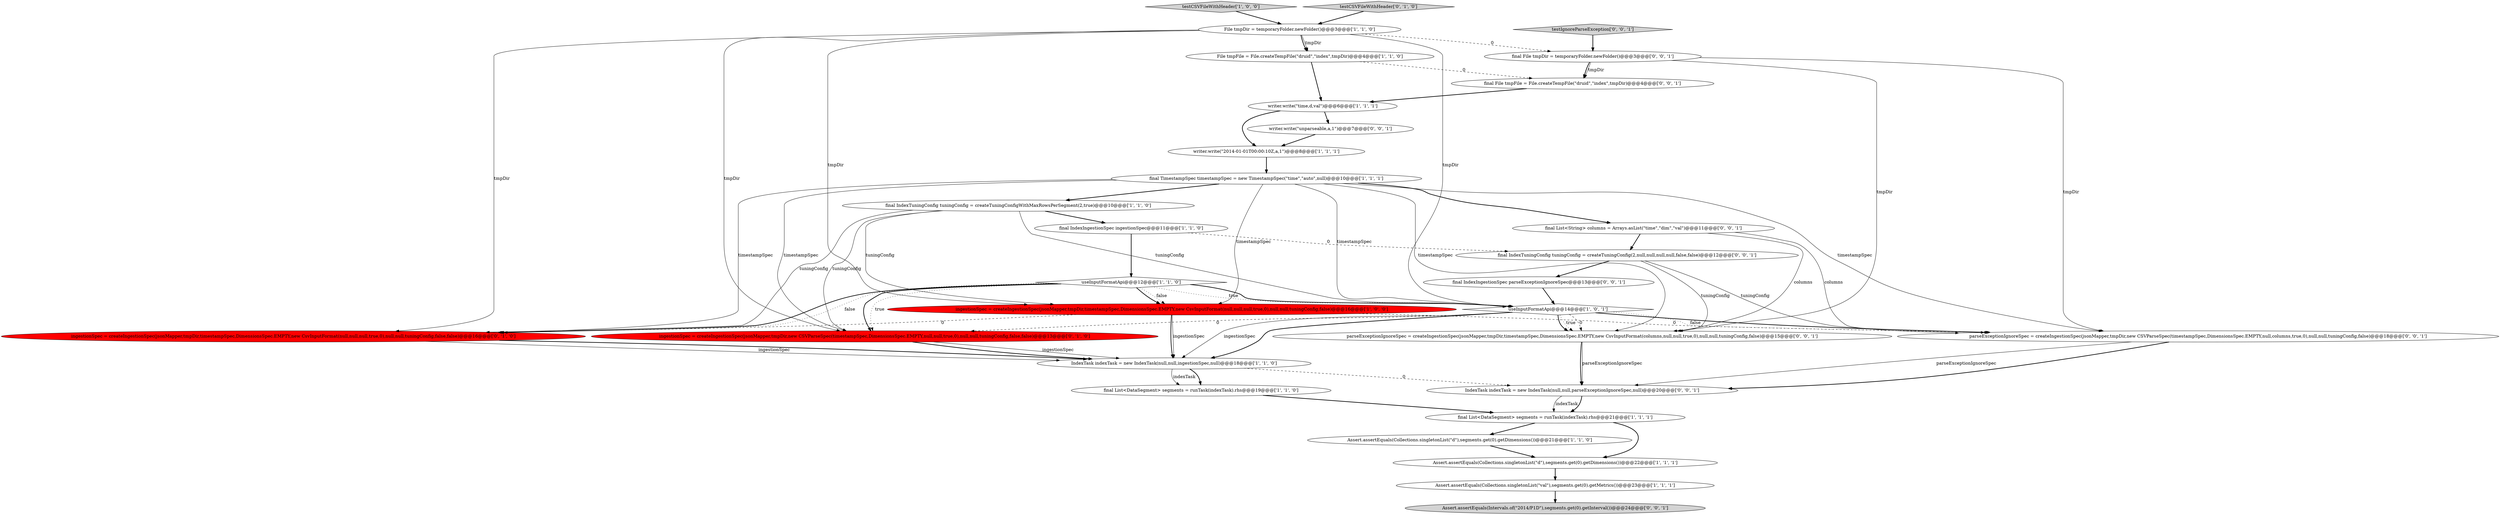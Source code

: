 digraph {
1 [style = filled, label = "ingestionSpec = createIngestionSpec(jsonMapper,tmpDir,timestampSpec,DimensionsSpec.EMPTY,new CsvInputFormat(null,null,null,true,0),null,null,tuningConfig,false)@@@16@@@['1', '0', '0']", fillcolor = red, shape = ellipse image = "AAA1AAABBB1BBB"];
26 [style = filled, label = "final File tmpFile = File.createTempFile(\"druid\",\"index\",tmpDir)@@@4@@@['0', '0', '1']", fillcolor = white, shape = ellipse image = "AAA0AAABBB3BBB"];
4 [style = filled, label = "Assert.assertEquals(Collections.singletonList(\"val\"),segments.get(0).getMetrics())@@@23@@@['1', '1', '1']", fillcolor = white, shape = ellipse image = "AAA0AAABBB1BBB"];
7 [style = filled, label = "Assert.assertEquals(Collections.singletonList(\"d\"),segments.get(0).getDimensions())@@@22@@@['1', '1', '1']", fillcolor = white, shape = ellipse image = "AAA0AAABBB1BBB"];
12 [style = filled, label = "useInputFormatApi@@@14@@@['1', '0', '1']", fillcolor = white, shape = diamond image = "AAA0AAABBB1BBB"];
8 [style = filled, label = "File tmpDir = temporaryFolder.newFolder()@@@3@@@['1', '1', '0']", fillcolor = white, shape = ellipse image = "AAA0AAABBB1BBB"];
3 [style = filled, label = "final IndexIngestionSpec ingestionSpec@@@11@@@['1', '1', '0']", fillcolor = white, shape = ellipse image = "AAA0AAABBB1BBB"];
17 [style = filled, label = "ingestionSpec = createIngestionSpec(jsonMapper,tmpDir,timestampSpec,DimensionsSpec.EMPTY,new CsvInputFormat(null,null,null,true,0),null,null,tuningConfig,false,false)@@@16@@@['0', '1', '0']", fillcolor = red, shape = ellipse image = "AAA1AAABBB2BBB"];
9 [style = filled, label = "writer.write(\"2014-01-01T00:00:10Z,a,1\")@@@8@@@['1', '1', '1']", fillcolor = white, shape = ellipse image = "AAA0AAABBB1BBB"];
19 [style = filled, label = "ingestionSpec = createIngestionSpec(jsonMapper,tmpDir,new CSVParseSpec(timestampSpec,DimensionsSpec.EMPTY,null,null,true,0),null,null,tuningConfig,false,false)@@@13@@@['0', '1', '0']", fillcolor = red, shape = ellipse image = "AAA1AAABBB2BBB"];
28 [style = filled, label = "parseExceptionIgnoreSpec = createIngestionSpec(jsonMapper,tmpDir,new CSVParseSpec(timestampSpec,DimensionsSpec.EMPTY,null,columns,true,0),null,null,tuningConfig,false)@@@18@@@['0', '0', '1']", fillcolor = white, shape = ellipse image = "AAA0AAABBB3BBB"];
21 [style = filled, label = "final File tmpDir = temporaryFolder.newFolder()@@@3@@@['0', '0', '1']", fillcolor = white, shape = ellipse image = "AAA0AAABBB3BBB"];
30 [style = filled, label = "testIgnoreParseException['0', '0', '1']", fillcolor = lightgray, shape = diamond image = "AAA0AAABBB3BBB"];
15 [style = filled, label = "writer.write(\"time,d,val\")@@@6@@@['1', '1', '1']", fillcolor = white, shape = ellipse image = "AAA0AAABBB1BBB"];
2 [style = filled, label = "final List<DataSegment> segments = runTask(indexTask).rhs@@@19@@@['1', '1', '0']", fillcolor = white, shape = ellipse image = "AAA0AAABBB1BBB"];
25 [style = filled, label = "Assert.assertEquals(Intervals.of(\"2014/P1D\"),segments.get(0).getInterval())@@@24@@@['0', '0', '1']", fillcolor = lightgray, shape = ellipse image = "AAA0AAABBB3BBB"];
24 [style = filled, label = "final IndexIngestionSpec parseExceptionIgnoreSpec@@@13@@@['0', '0', '1']", fillcolor = white, shape = ellipse image = "AAA0AAABBB3BBB"];
23 [style = filled, label = "IndexTask indexTask = new IndexTask(null,null,parseExceptionIgnoreSpec,null)@@@20@@@['0', '0', '1']", fillcolor = white, shape = ellipse image = "AAA0AAABBB3BBB"];
0 [style = filled, label = "File tmpFile = File.createTempFile(\"druid\",\"index\",tmpDir)@@@4@@@['1', '1', '0']", fillcolor = white, shape = ellipse image = "AAA0AAABBB1BBB"];
14 [style = filled, label = "final TimestampSpec timestampSpec = new TimestampSpec(\"time\",\"auto\",null)@@@10@@@['1', '1', '1']", fillcolor = white, shape = ellipse image = "AAA0AAABBB1BBB"];
16 [style = filled, label = "IndexTask indexTask = new IndexTask(null,null,ingestionSpec,null)@@@18@@@['1', '1', '0']", fillcolor = white, shape = ellipse image = "AAA0AAABBB1BBB"];
10 [style = filled, label = "testCSVFileWithHeader['1', '0', '0']", fillcolor = lightgray, shape = diamond image = "AAA0AAABBB1BBB"];
18 [style = filled, label = "testCSVFileWithHeader['0', '1', '0']", fillcolor = lightgray, shape = diamond image = "AAA0AAABBB2BBB"];
11 [style = filled, label = "final IndexTuningConfig tuningConfig = createTuningConfigWithMaxRowsPerSegment(2,true)@@@10@@@['1', '1', '0']", fillcolor = white, shape = ellipse image = "AAA0AAABBB1BBB"];
27 [style = filled, label = "final List<String> columns = Arrays.asList(\"time\",\"dim\",\"val\")@@@11@@@['0', '0', '1']", fillcolor = white, shape = ellipse image = "AAA0AAABBB3BBB"];
29 [style = filled, label = "final IndexTuningConfig tuningConfig = createTuningConfig(2,null,null,null,null,false,false)@@@12@@@['0', '0', '1']", fillcolor = white, shape = ellipse image = "AAA0AAABBB3BBB"];
20 [style = filled, label = "parseExceptionIgnoreSpec = createIngestionSpec(jsonMapper,tmpDir,timestampSpec,DimensionsSpec.EMPTY,new CsvInputFormat(columns,null,null,true,0),null,null,tuningConfig,false)@@@15@@@['0', '0', '1']", fillcolor = white, shape = ellipse image = "AAA0AAABBB3BBB"];
6 [style = filled, label = "useInputFormatApi@@@12@@@['1', '1', '0']", fillcolor = white, shape = diamond image = "AAA0AAABBB1BBB"];
22 [style = filled, label = "writer.write(\"unparseable,a,1\")@@@7@@@['0', '0', '1']", fillcolor = white, shape = ellipse image = "AAA0AAABBB3BBB"];
5 [style = filled, label = "Assert.assertEquals(Collections.singletonList(\"d\"),segments.get(0).getDimensions())@@@21@@@['1', '1', '0']", fillcolor = white, shape = ellipse image = "AAA0AAABBB1BBB"];
13 [style = filled, label = "final List<DataSegment> segments = runTask(indexTask).rhs@@@21@@@['1', '1', '1']", fillcolor = white, shape = ellipse image = "AAA0AAABBB1BBB"];
3->29 [style = dashed, label="0"];
6->17 [style = bold, label=""];
24->12 [style = bold, label=""];
12->20 [style = dashed, label="0"];
27->28 [style = solid, label="columns"];
12->28 [style = bold, label=""];
4->25 [style = bold, label=""];
14->12 [style = solid, label="timestampSpec"];
23->13 [style = solid, label="indexTask"];
14->28 [style = solid, label="timestampSpec"];
22->9 [style = bold, label=""];
11->19 [style = solid, label="tuningConfig"];
27->20 [style = solid, label="columns"];
29->20 [style = solid, label="tuningConfig"];
12->28 [style = dotted, label="false"];
17->16 [style = solid, label="ingestionSpec"];
12->20 [style = bold, label=""];
3->6 [style = bold, label=""];
0->26 [style = dashed, label="0"];
16->23 [style = dashed, label="0"];
1->16 [style = solid, label="ingestionSpec"];
14->19 [style = solid, label="timestampSpec"];
21->26 [style = solid, label="tmpDir"];
12->16 [style = bold, label=""];
7->4 [style = bold, label=""];
16->2 [style = bold, label=""];
6->19 [style = bold, label=""];
8->21 [style = dashed, label="0"];
1->28 [style = dashed, label="0"];
16->2 [style = solid, label="indexTask"];
6->19 [style = dotted, label="true"];
11->12 [style = solid, label="tuningConfig"];
20->23 [style = solid, label="parseExceptionIgnoreSpec"];
0->15 [style = bold, label=""];
11->1 [style = solid, label="tuningConfig"];
19->16 [style = bold, label=""];
2->13 [style = bold, label=""];
15->22 [style = bold, label=""];
8->0 [style = bold, label=""];
6->1 [style = bold, label=""];
19->16 [style = solid, label="ingestionSpec"];
21->26 [style = bold, label=""];
30->21 [style = bold, label=""];
29->28 [style = solid, label="tuningConfig"];
14->17 [style = solid, label="timestampSpec"];
1->17 [style = dashed, label="0"];
12->20 [style = dotted, label="true"];
20->23 [style = bold, label=""];
8->17 [style = solid, label="tmpDir"];
10->8 [style = bold, label=""];
12->19 [style = dashed, label="0"];
11->3 [style = bold, label=""];
23->13 [style = bold, label=""];
15->9 [style = bold, label=""];
1->16 [style = bold, label=""];
8->19 [style = solid, label="tmpDir"];
21->20 [style = solid, label="tmpDir"];
28->23 [style = bold, label=""];
13->7 [style = bold, label=""];
26->15 [style = bold, label=""];
9->14 [style = bold, label=""];
13->5 [style = bold, label=""];
5->7 [style = bold, label=""];
8->0 [style = solid, label="tmpDir"];
12->16 [style = solid, label="ingestionSpec"];
28->23 [style = solid, label="parseExceptionIgnoreSpec"];
18->8 [style = bold, label=""];
14->27 [style = bold, label=""];
14->20 [style = solid, label="timestampSpec"];
6->12 [style = dotted, label="true"];
27->29 [style = bold, label=""];
6->17 [style = dotted, label="false"];
29->24 [style = bold, label=""];
21->28 [style = solid, label="tmpDir"];
14->11 [style = bold, label=""];
6->1 [style = dotted, label="false"];
14->1 [style = solid, label="timestampSpec"];
8->12 [style = solid, label="tmpDir"];
17->16 [style = bold, label=""];
11->17 [style = solid, label="tuningConfig"];
8->1 [style = solid, label="tmpDir"];
6->12 [style = bold, label=""];
}
